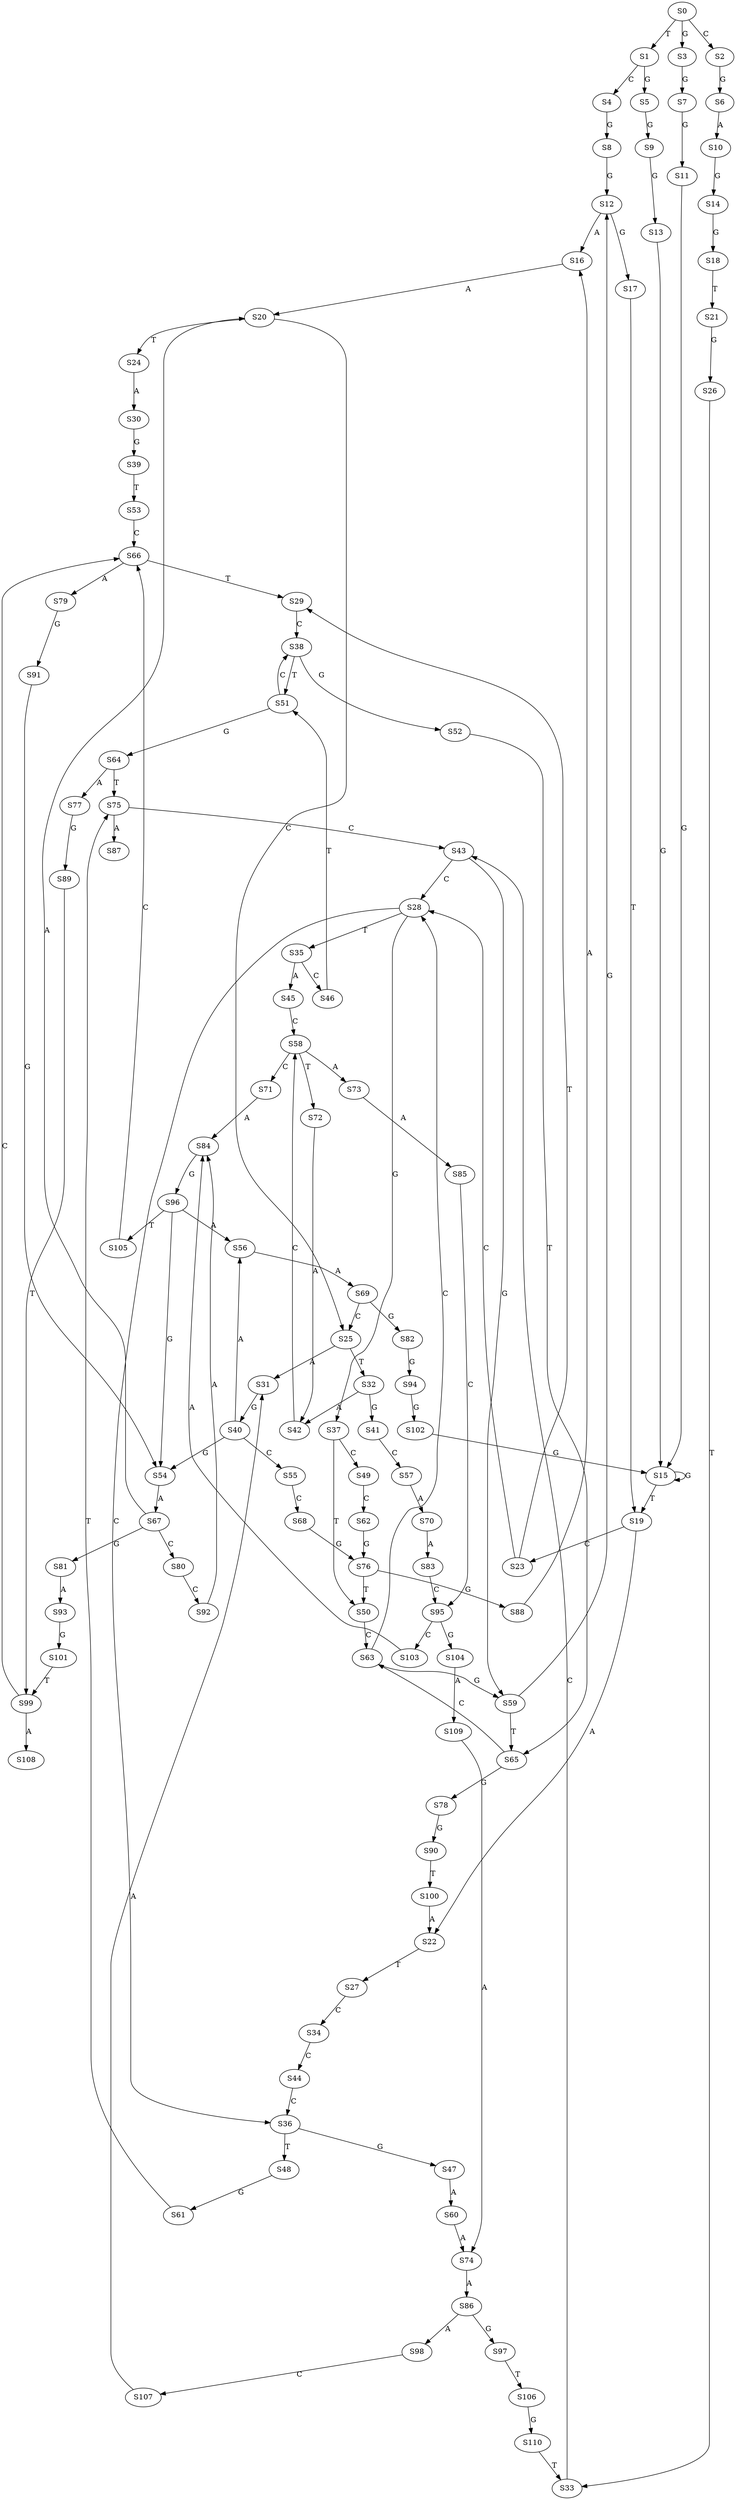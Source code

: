 strict digraph  {
	S0 -> S1 [ label = T ];
	S0 -> S2 [ label = C ];
	S0 -> S3 [ label = G ];
	S1 -> S4 [ label = C ];
	S1 -> S5 [ label = G ];
	S2 -> S6 [ label = G ];
	S3 -> S7 [ label = G ];
	S4 -> S8 [ label = G ];
	S5 -> S9 [ label = G ];
	S6 -> S10 [ label = A ];
	S7 -> S11 [ label = G ];
	S8 -> S12 [ label = G ];
	S9 -> S13 [ label = G ];
	S10 -> S14 [ label = G ];
	S11 -> S15 [ label = G ];
	S12 -> S16 [ label = A ];
	S12 -> S17 [ label = G ];
	S13 -> S15 [ label = G ];
	S14 -> S18 [ label = G ];
	S15 -> S19 [ label = T ];
	S15 -> S15 [ label = G ];
	S16 -> S20 [ label = A ];
	S17 -> S19 [ label = T ];
	S18 -> S21 [ label = T ];
	S19 -> S22 [ label = A ];
	S19 -> S23 [ label = C ];
	S20 -> S24 [ label = T ];
	S20 -> S25 [ label = C ];
	S21 -> S26 [ label = G ];
	S22 -> S27 [ label = T ];
	S23 -> S28 [ label = C ];
	S23 -> S29 [ label = T ];
	S24 -> S30 [ label = A ];
	S25 -> S31 [ label = A ];
	S25 -> S32 [ label = T ];
	S26 -> S33 [ label = T ];
	S27 -> S34 [ label = C ];
	S28 -> S35 [ label = T ];
	S28 -> S36 [ label = C ];
	S28 -> S37 [ label = G ];
	S29 -> S38 [ label = C ];
	S30 -> S39 [ label = G ];
	S31 -> S40 [ label = G ];
	S32 -> S41 [ label = G ];
	S32 -> S42 [ label = A ];
	S33 -> S43 [ label = C ];
	S34 -> S44 [ label = C ];
	S35 -> S45 [ label = A ];
	S35 -> S46 [ label = C ];
	S36 -> S47 [ label = G ];
	S36 -> S48 [ label = T ];
	S37 -> S49 [ label = C ];
	S37 -> S50 [ label = T ];
	S38 -> S51 [ label = T ];
	S38 -> S52 [ label = G ];
	S39 -> S53 [ label = T ];
	S40 -> S54 [ label = G ];
	S40 -> S55 [ label = C ];
	S40 -> S56 [ label = A ];
	S41 -> S57 [ label = C ];
	S42 -> S58 [ label = C ];
	S43 -> S59 [ label = G ];
	S43 -> S28 [ label = C ];
	S44 -> S36 [ label = C ];
	S45 -> S58 [ label = C ];
	S46 -> S51 [ label = T ];
	S47 -> S60 [ label = A ];
	S48 -> S61 [ label = G ];
	S49 -> S62 [ label = C ];
	S50 -> S63 [ label = C ];
	S51 -> S64 [ label = G ];
	S51 -> S38 [ label = C ];
	S52 -> S65 [ label = T ];
	S53 -> S66 [ label = C ];
	S54 -> S67 [ label = A ];
	S55 -> S68 [ label = C ];
	S56 -> S69 [ label = A ];
	S57 -> S70 [ label = A ];
	S58 -> S71 [ label = C ];
	S58 -> S72 [ label = T ];
	S58 -> S73 [ label = A ];
	S59 -> S12 [ label = G ];
	S59 -> S65 [ label = T ];
	S60 -> S74 [ label = A ];
	S61 -> S75 [ label = T ];
	S62 -> S76 [ label = G ];
	S63 -> S59 [ label = G ];
	S63 -> S28 [ label = C ];
	S64 -> S77 [ label = A ];
	S64 -> S75 [ label = T ];
	S65 -> S63 [ label = C ];
	S65 -> S78 [ label = G ];
	S66 -> S29 [ label = T ];
	S66 -> S79 [ label = A ];
	S67 -> S20 [ label = A ];
	S67 -> S80 [ label = C ];
	S67 -> S81 [ label = G ];
	S68 -> S76 [ label = G ];
	S69 -> S25 [ label = C ];
	S69 -> S82 [ label = G ];
	S70 -> S83 [ label = A ];
	S71 -> S84 [ label = A ];
	S72 -> S42 [ label = A ];
	S73 -> S85 [ label = A ];
	S74 -> S86 [ label = A ];
	S75 -> S87 [ label = A ];
	S75 -> S43 [ label = C ];
	S76 -> S50 [ label = T ];
	S76 -> S88 [ label = G ];
	S77 -> S89 [ label = G ];
	S78 -> S90 [ label = G ];
	S79 -> S91 [ label = G ];
	S80 -> S92 [ label = C ];
	S81 -> S93 [ label = A ];
	S82 -> S94 [ label = G ];
	S83 -> S95 [ label = C ];
	S84 -> S96 [ label = G ];
	S85 -> S95 [ label = C ];
	S86 -> S97 [ label = G ];
	S86 -> S98 [ label = A ];
	S88 -> S16 [ label = A ];
	S89 -> S99 [ label = T ];
	S90 -> S100 [ label = T ];
	S91 -> S54 [ label = G ];
	S92 -> S84 [ label = A ];
	S93 -> S101 [ label = G ];
	S94 -> S102 [ label = G ];
	S95 -> S103 [ label = C ];
	S95 -> S104 [ label = G ];
	S96 -> S105 [ label = T ];
	S96 -> S54 [ label = G ];
	S96 -> S56 [ label = A ];
	S97 -> S106 [ label = T ];
	S98 -> S107 [ label = C ];
	S99 -> S108 [ label = A ];
	S99 -> S66 [ label = C ];
	S100 -> S22 [ label = A ];
	S101 -> S99 [ label = T ];
	S102 -> S15 [ label = G ];
	S103 -> S84 [ label = A ];
	S104 -> S109 [ label = A ];
	S105 -> S66 [ label = C ];
	S106 -> S110 [ label = G ];
	S107 -> S31 [ label = A ];
	S109 -> S74 [ label = A ];
	S110 -> S33 [ label = T ];
}
